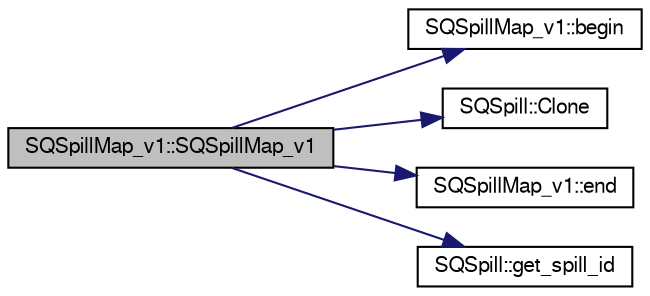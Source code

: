 digraph "SQSpillMap_v1::SQSpillMap_v1"
{
  bgcolor="transparent";
  edge [fontname="FreeSans",fontsize="10",labelfontname="FreeSans",labelfontsize="10"];
  node [fontname="FreeSans",fontsize="10",shape=record];
  rankdir="LR";
  Node1 [label="SQSpillMap_v1::SQSpillMap_v1",height=0.2,width=0.4,color="black", fillcolor="grey75", style="filled" fontcolor="black"];
  Node1 -> Node2 [color="midnightblue",fontsize="10",style="solid",fontname="FreeSans"];
  Node2 [label="SQSpillMap_v1::begin",height=0.2,width=0.4,color="black",URL="$df/de1/classSQSpillMap__v1.html#aa677a6cadcc655da8cffb51e4c96c725"];
  Node1 -> Node3 [color="midnightblue",fontsize="10",style="solid",fontname="FreeSans"];
  Node3 [label="SQSpill::Clone",height=0.2,width=0.4,color="black",URL="$d0/d78/classSQSpill.html#a1e7d289e4cdf0b6d58b5e91b7223cf3b"];
  Node1 -> Node4 [color="midnightblue",fontsize="10",style="solid",fontname="FreeSans"];
  Node4 [label="SQSpillMap_v1::end",height=0.2,width=0.4,color="black",URL="$df/de1/classSQSpillMap__v1.html#a5503f946653f5c6379330068090818c1"];
  Node1 -> Node5 [color="midnightblue",fontsize="10",style="solid",fontname="FreeSans"];
  Node5 [label="SQSpill::get_spill_id",height=0.2,width=0.4,color="black",URL="$d0/d78/classSQSpill.html#a29e7126ee7862f88c4aca1f9f38ad52f"];
}
